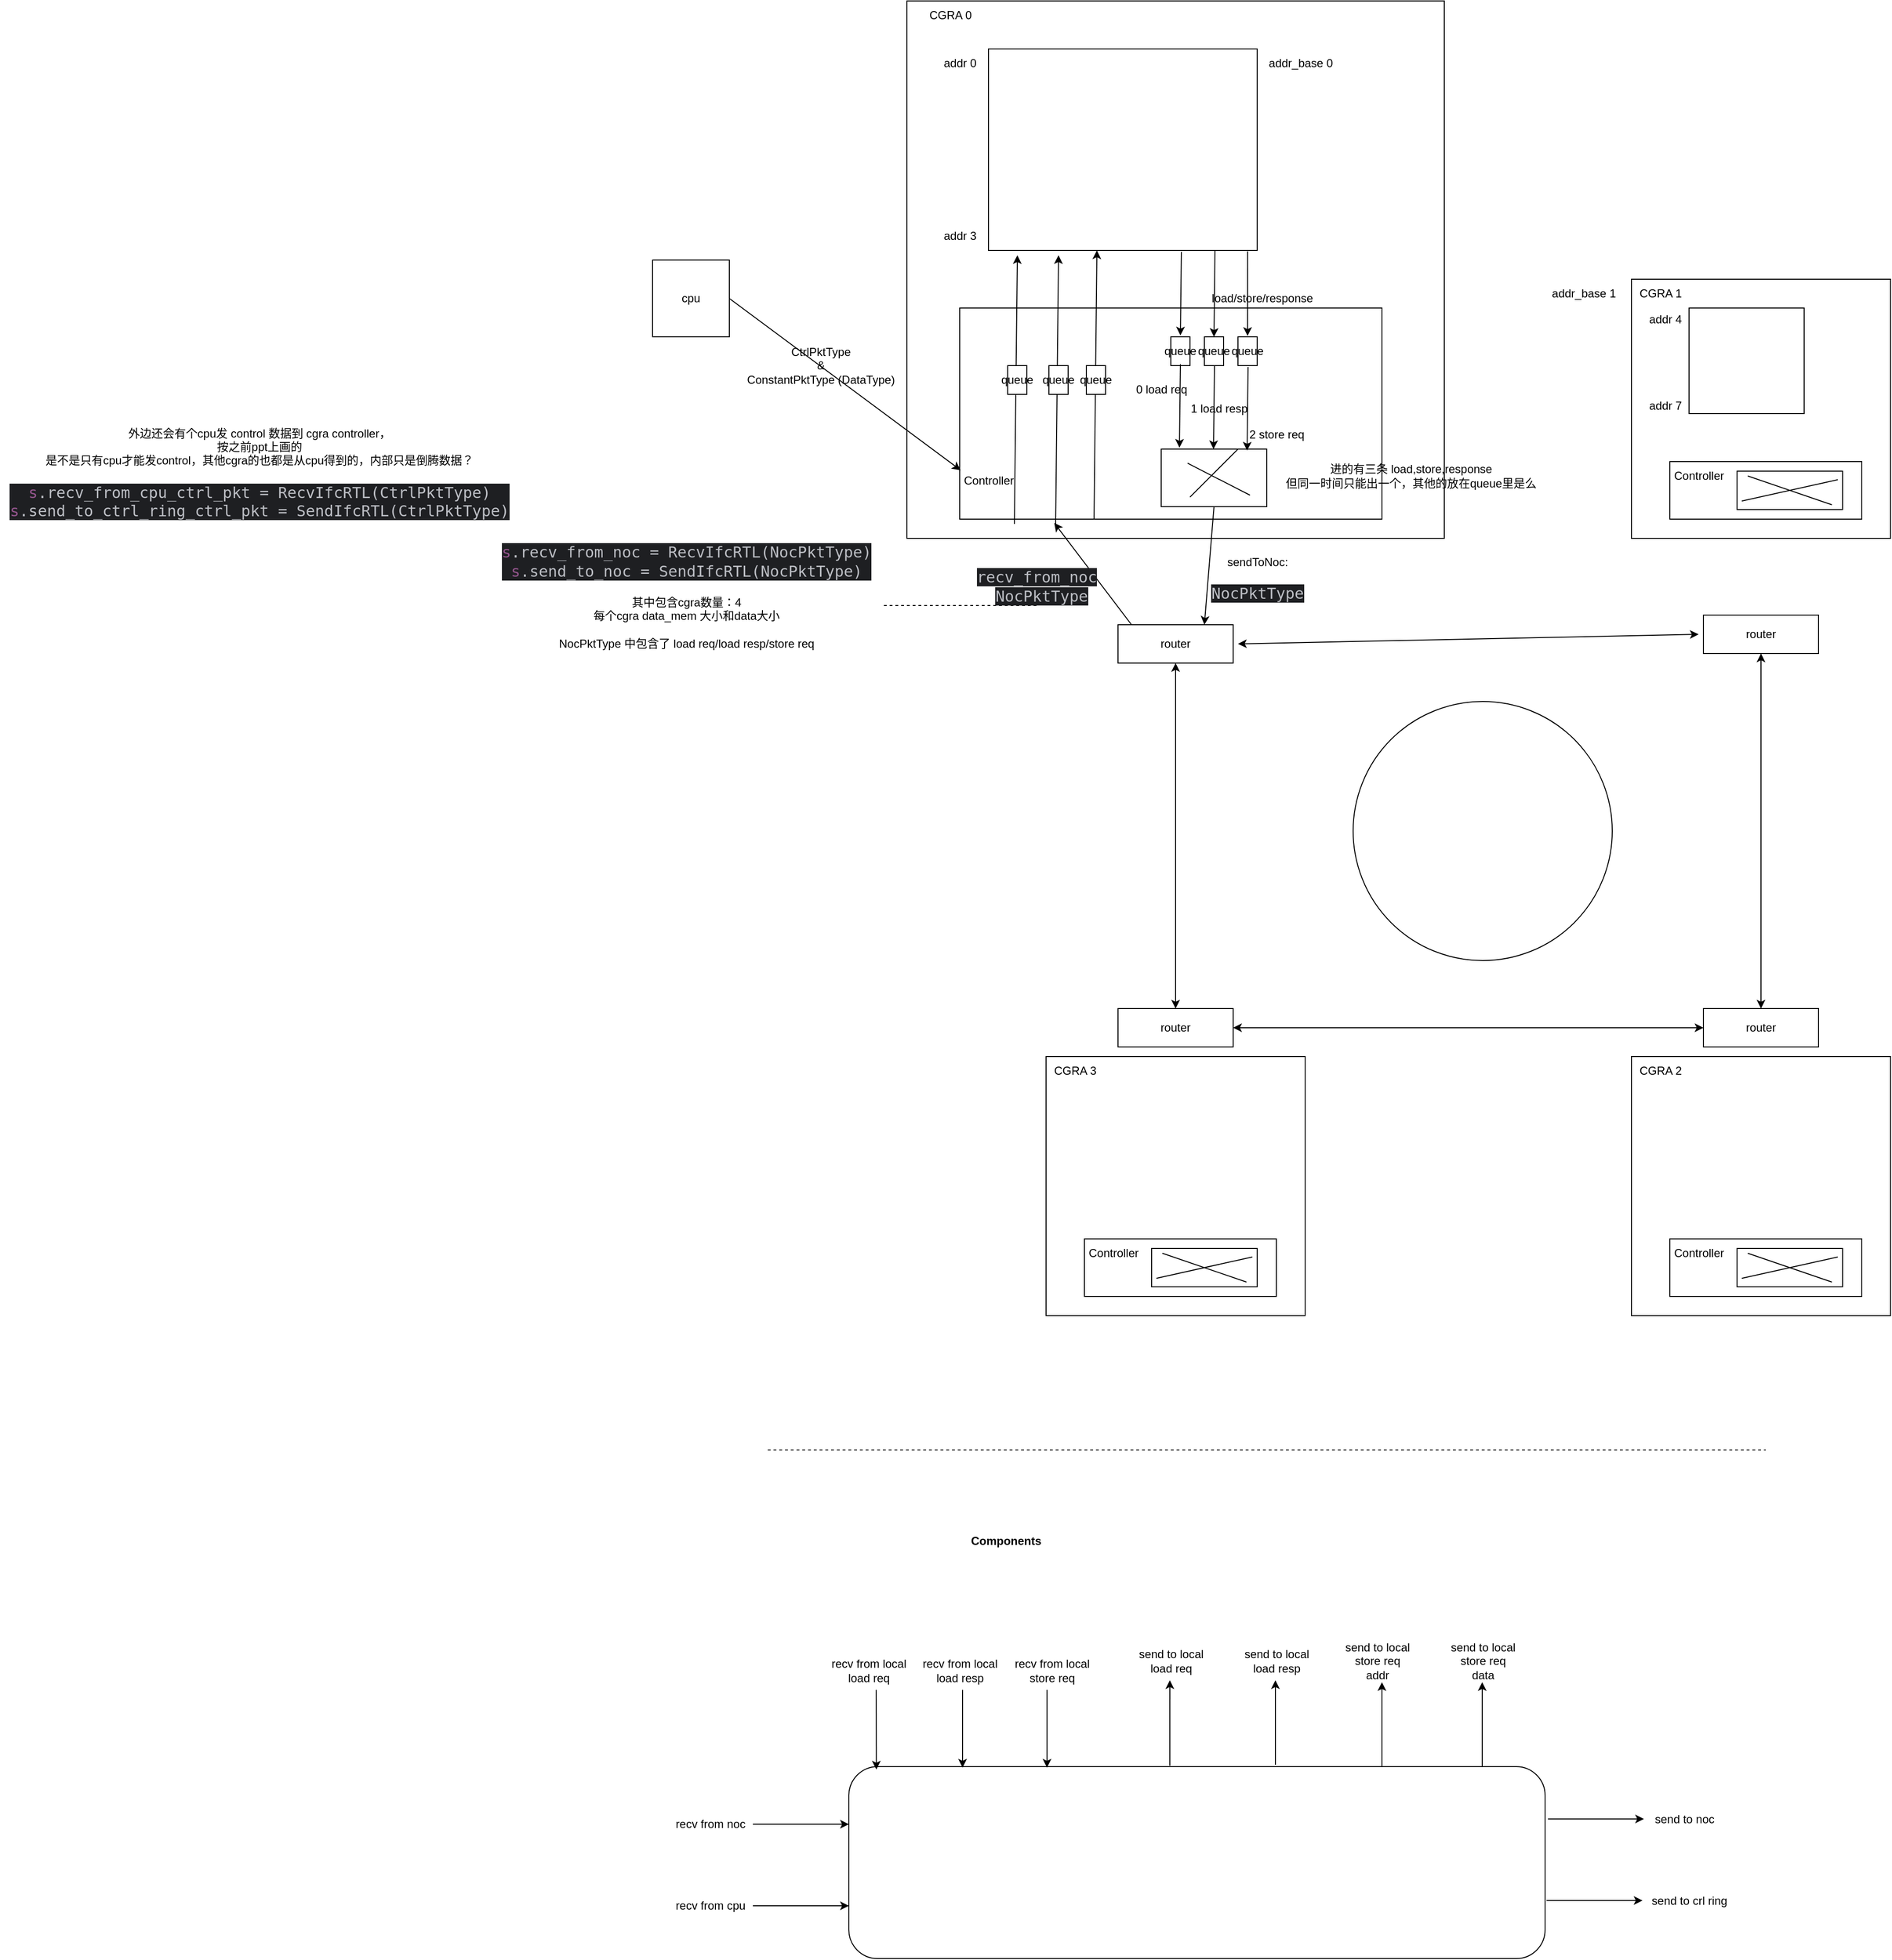 <mxfile version="26.0.3" pages="2">
  <diagram name="controller" id="VpWSvW2l7L_-CEzoaIcI">
    <mxGraphModel dx="2846" dy="1852" grid="1" gridSize="10" guides="1" tooltips="1" connect="1" arrows="1" fold="1" page="1" pageScale="1" pageWidth="850" pageHeight="1100" math="0" shadow="0">
      <root>
        <mxCell id="0" />
        <mxCell id="1" parent="0" />
        <mxCell id="fYQnpqD2fFowSUXN5NI7-50" value="" style="rounded=0;whiteSpace=wrap;html=1;" parent="1" vertex="1">
          <mxGeometry x="-115" y="-310" width="560" height="560" as="geometry" />
        </mxCell>
        <mxCell id="fYQnpqD2fFowSUXN5NI7-2" value="" style="ellipse;whiteSpace=wrap;html=1;aspect=fixed;" parent="1" vertex="1">
          <mxGeometry x="350" y="420" width="270" height="270" as="geometry" />
        </mxCell>
        <mxCell id="fYQnpqD2fFowSUXN5NI7-4" value="" style="rounded=0;whiteSpace=wrap;html=1;movable=1;resizable=1;rotatable=1;deletable=1;editable=1;locked=0;connectable=1;" parent="1" vertex="1">
          <mxGeometry x="-60" y="10" width="440" height="220" as="geometry" />
        </mxCell>
        <mxCell id="fYQnpqD2fFowSUXN5NI7-5" value="CGRA 0" style="text;html=1;align=center;verticalAlign=middle;resizable=0;points=[];autosize=1;strokeColor=none;fillColor=none;" parent="1" vertex="1">
          <mxGeometry x="-105" y="-310" width="70" height="30" as="geometry" />
        </mxCell>
        <mxCell id="fYQnpqD2fFowSUXN5NI7-6" value="&lt;div&gt;Controller&lt;/div&gt;" style="text;html=1;align=center;verticalAlign=middle;resizable=0;points=[];autosize=1;strokeColor=none;fillColor=none;" parent="1" vertex="1">
          <mxGeometry x="-70" y="175" width="80" height="30" as="geometry" />
        </mxCell>
        <mxCell id="fYQnpqD2fFowSUXN5NI7-11" value="" style="whiteSpace=wrap;html=1;aspect=fixed;" parent="1" vertex="1">
          <mxGeometry x="640" y="-20" width="270" height="270" as="geometry" />
        </mxCell>
        <mxCell id="fYQnpqD2fFowSUXN5NI7-12" value="" style="rounded=0;whiteSpace=wrap;html=1;" parent="1" vertex="1">
          <mxGeometry x="680" y="170" width="200" height="60" as="geometry" />
        </mxCell>
        <mxCell id="fYQnpqD2fFowSUXN5NI7-13" value="CGRA 1" style="text;html=1;align=center;verticalAlign=middle;resizable=0;points=[];autosize=1;strokeColor=none;fillColor=none;" parent="1" vertex="1">
          <mxGeometry x="635" y="-20" width="70" height="30" as="geometry" />
        </mxCell>
        <mxCell id="fYQnpqD2fFowSUXN5NI7-14" value="&lt;div&gt;Controller&lt;/div&gt;" style="text;html=1;align=center;verticalAlign=middle;resizable=0;points=[];autosize=1;strokeColor=none;fillColor=none;" parent="1" vertex="1">
          <mxGeometry x="670" y="170" width="80" height="30" as="geometry" />
        </mxCell>
        <mxCell id="fYQnpqD2fFowSUXN5NI7-15" value="" style="rounded=0;whiteSpace=wrap;html=1;" parent="1" vertex="1">
          <mxGeometry x="750" y="180" width="110" height="40" as="geometry" />
        </mxCell>
        <mxCell id="fYQnpqD2fFowSUXN5NI7-16" value="" style="endArrow=none;html=1;rounded=0;" parent="1" edge="1">
          <mxGeometry width="50" height="50" relative="1" as="geometry">
            <mxPoint x="755" y="211.11" as="sourcePoint" />
            <mxPoint x="855" y="188.888" as="targetPoint" />
            <Array as="points">
              <mxPoint x="845" y="191.11" />
            </Array>
          </mxGeometry>
        </mxCell>
        <mxCell id="fYQnpqD2fFowSUXN5NI7-17" value="" style="endArrow=none;html=1;rounded=0;exitX=0.909;exitY=1;exitDx=0;exitDy=0;exitPerimeter=0;" parent="1" edge="1">
          <mxGeometry width="50" height="50" relative="1" as="geometry">
            <mxPoint x="848.81" y="215" as="sourcePoint" />
            <mxPoint x="761.188" y="185" as="targetPoint" />
          </mxGeometry>
        </mxCell>
        <mxCell id="fYQnpqD2fFowSUXN5NI7-18" value="" style="whiteSpace=wrap;html=1;aspect=fixed;" parent="1" vertex="1">
          <mxGeometry x="30" y="790" width="270" height="270" as="geometry" />
        </mxCell>
        <mxCell id="fYQnpqD2fFowSUXN5NI7-19" value="" style="rounded=0;whiteSpace=wrap;html=1;" parent="1" vertex="1">
          <mxGeometry x="70" y="980" width="200" height="60" as="geometry" />
        </mxCell>
        <mxCell id="fYQnpqD2fFowSUXN5NI7-20" value="CGRA 3" style="text;html=1;align=center;verticalAlign=middle;resizable=0;points=[];autosize=1;strokeColor=none;fillColor=none;" parent="1" vertex="1">
          <mxGeometry x="25" y="790" width="70" height="30" as="geometry" />
        </mxCell>
        <mxCell id="fYQnpqD2fFowSUXN5NI7-21" value="&lt;div&gt;Controller&lt;/div&gt;" style="text;html=1;align=center;verticalAlign=middle;resizable=0;points=[];autosize=1;strokeColor=none;fillColor=none;" parent="1" vertex="1">
          <mxGeometry x="60" y="980" width="80" height="30" as="geometry" />
        </mxCell>
        <mxCell id="fYQnpqD2fFowSUXN5NI7-22" value="" style="rounded=0;whiteSpace=wrap;html=1;" parent="1" vertex="1">
          <mxGeometry x="140" y="990" width="110" height="40" as="geometry" />
        </mxCell>
        <mxCell id="fYQnpqD2fFowSUXN5NI7-23" value="" style="endArrow=none;html=1;rounded=0;" parent="1" edge="1">
          <mxGeometry width="50" height="50" relative="1" as="geometry">
            <mxPoint x="145" y="1021.11" as="sourcePoint" />
            <mxPoint x="245" y="998.888" as="targetPoint" />
            <Array as="points">
              <mxPoint x="235" y="1001.11" />
            </Array>
          </mxGeometry>
        </mxCell>
        <mxCell id="fYQnpqD2fFowSUXN5NI7-24" value="" style="endArrow=none;html=1;rounded=0;exitX=0.909;exitY=1;exitDx=0;exitDy=0;exitPerimeter=0;" parent="1" edge="1">
          <mxGeometry width="50" height="50" relative="1" as="geometry">
            <mxPoint x="238.81" y="1025" as="sourcePoint" />
            <mxPoint x="151.188" y="995" as="targetPoint" />
          </mxGeometry>
        </mxCell>
        <mxCell id="fYQnpqD2fFowSUXN5NI7-25" value="" style="whiteSpace=wrap;html=1;aspect=fixed;" parent="1" vertex="1">
          <mxGeometry x="640" y="790" width="270" height="270" as="geometry" />
        </mxCell>
        <mxCell id="fYQnpqD2fFowSUXN5NI7-26" value="" style="rounded=0;whiteSpace=wrap;html=1;" parent="1" vertex="1">
          <mxGeometry x="680" y="980" width="200" height="60" as="geometry" />
        </mxCell>
        <mxCell id="fYQnpqD2fFowSUXN5NI7-27" value="CGRA 2" style="text;html=1;align=center;verticalAlign=middle;resizable=0;points=[];autosize=1;strokeColor=none;fillColor=none;" parent="1" vertex="1">
          <mxGeometry x="635" y="790" width="70" height="30" as="geometry" />
        </mxCell>
        <mxCell id="fYQnpqD2fFowSUXN5NI7-28" value="&lt;div&gt;Controller&lt;/div&gt;" style="text;html=1;align=center;verticalAlign=middle;resizable=0;points=[];autosize=1;strokeColor=none;fillColor=none;" parent="1" vertex="1">
          <mxGeometry x="670" y="980" width="80" height="30" as="geometry" />
        </mxCell>
        <mxCell id="fYQnpqD2fFowSUXN5NI7-29" value="" style="rounded=0;whiteSpace=wrap;html=1;" parent="1" vertex="1">
          <mxGeometry x="750" y="990" width="110" height="40" as="geometry" />
        </mxCell>
        <mxCell id="fYQnpqD2fFowSUXN5NI7-30" value="" style="endArrow=none;html=1;rounded=0;" parent="1" edge="1">
          <mxGeometry width="50" height="50" relative="1" as="geometry">
            <mxPoint x="755" y="1021.11" as="sourcePoint" />
            <mxPoint x="855" y="998.888" as="targetPoint" />
            <Array as="points">
              <mxPoint x="845" y="1001.11" />
            </Array>
          </mxGeometry>
        </mxCell>
        <mxCell id="fYQnpqD2fFowSUXN5NI7-31" value="" style="endArrow=none;html=1;rounded=0;exitX=0.909;exitY=1;exitDx=0;exitDy=0;exitPerimeter=0;" parent="1" edge="1">
          <mxGeometry width="50" height="50" relative="1" as="geometry">
            <mxPoint x="848.81" y="1025" as="sourcePoint" />
            <mxPoint x="761.188" y="995" as="targetPoint" />
          </mxGeometry>
        </mxCell>
        <mxCell id="fYQnpqD2fFowSUXN5NI7-32" value="router" style="rounded=0;whiteSpace=wrap;html=1;" parent="1" vertex="1">
          <mxGeometry x="105" y="340" width="120" height="40" as="geometry" />
        </mxCell>
        <mxCell id="fYQnpqD2fFowSUXN5NI7-33" value="router" style="rounded=0;whiteSpace=wrap;html=1;" parent="1" vertex="1">
          <mxGeometry x="105" y="740" width="120" height="40" as="geometry" />
        </mxCell>
        <mxCell id="fYQnpqD2fFowSUXN5NI7-34" value="router" style="rounded=0;whiteSpace=wrap;html=1;" parent="1" vertex="1">
          <mxGeometry x="715" y="330" width="120" height="40" as="geometry" />
        </mxCell>
        <mxCell id="fYQnpqD2fFowSUXN5NI7-35" value="router" style="rounded=0;whiteSpace=wrap;html=1;" parent="1" vertex="1">
          <mxGeometry x="715" y="740" width="120" height="40" as="geometry" />
        </mxCell>
        <mxCell id="fYQnpqD2fFowSUXN5NI7-38" value="" style="endArrow=classic;startArrow=classic;html=1;rounded=0;" parent="1" edge="1">
          <mxGeometry width="50" height="50" relative="1" as="geometry">
            <mxPoint x="230" y="360" as="sourcePoint" />
            <mxPoint x="710" y="350" as="targetPoint" />
          </mxGeometry>
        </mxCell>
        <mxCell id="fYQnpqD2fFowSUXN5NI7-39" value="" style="endArrow=classic;startArrow=classic;html=1;rounded=0;exitX=0.5;exitY=1;exitDx=0;exitDy=0;entryX=0.5;entryY=0;entryDx=0;entryDy=0;" parent="1" source="fYQnpqD2fFowSUXN5NI7-34" target="fYQnpqD2fFowSUXN5NI7-35" edge="1">
          <mxGeometry width="50" height="50" relative="1" as="geometry">
            <mxPoint x="400" y="450" as="sourcePoint" />
            <mxPoint x="450" y="400" as="targetPoint" />
          </mxGeometry>
        </mxCell>
        <mxCell id="fYQnpqD2fFowSUXN5NI7-40" value="" style="endArrow=classic;startArrow=classic;html=1;rounded=0;exitX=1;exitY=0.5;exitDx=0;exitDy=0;entryX=0;entryY=0.5;entryDx=0;entryDy=0;" parent="1" source="fYQnpqD2fFowSUXN5NI7-33" target="fYQnpqD2fFowSUXN5NI7-35" edge="1">
          <mxGeometry width="50" height="50" relative="1" as="geometry">
            <mxPoint x="785" y="670" as="sourcePoint" />
            <mxPoint x="785" y="750" as="targetPoint" />
          </mxGeometry>
        </mxCell>
        <mxCell id="fYQnpqD2fFowSUXN5NI7-41" value="" style="endArrow=classic;startArrow=classic;html=1;rounded=0;exitX=0.5;exitY=1;exitDx=0;exitDy=0;entryX=0.5;entryY=0;entryDx=0;entryDy=0;" parent="1" source="fYQnpqD2fFowSUXN5NI7-32" target="fYQnpqD2fFowSUXN5NI7-33" edge="1">
          <mxGeometry width="50" height="50" relative="1" as="geometry">
            <mxPoint x="795" y="390" as="sourcePoint" />
            <mxPoint x="795" y="470" as="targetPoint" />
          </mxGeometry>
        </mxCell>
        <mxCell id="fYQnpqD2fFowSUXN5NI7-43" value="" style="endArrow=none;dashed=1;html=1;rounded=0;" parent="1" edge="1">
          <mxGeometry width="50" height="50" relative="1" as="geometry">
            <mxPoint x="20" y="320" as="sourcePoint" />
            <mxPoint x="-140" y="320" as="targetPoint" />
          </mxGeometry>
        </mxCell>
        <mxCell id="fYQnpqD2fFowSUXN5NI7-44" value="&lt;div&gt;&lt;div style=&quot;background-color: rgb(30, 31, 34); color: rgb(188, 190, 196);&quot;&gt;&lt;pre style=&quot;font-family:&#39;JetBrains Mono&#39;,monospace;font-size:12.0pt;&quot;&gt;&lt;span style=&quot;color: rgb(148, 85, 141);&quot;&gt;s&lt;/span&gt;.recv_from_noc = RecvIfcRTL(NocPktType)&lt;br&gt;&lt;span style=&quot;color: rgb(148, 85, 141);&quot;&gt;s&lt;/span&gt;.send_to_noc = SendIfcRTL(NocPktType)&lt;/pre&gt;&lt;/div&gt;&lt;/div&gt;&lt;div&gt;其中包含cgra数量：4&lt;/div&gt;&lt;div&gt;每个cgra data_mem 大小和data大小&lt;/div&gt;&lt;div&gt;&lt;br&gt;&lt;/div&gt;&lt;div&gt;NocPktType 中包含了 load req/load resp/store req&lt;br&gt;&lt;/div&gt;&lt;div&gt;&lt;br&gt;&lt;/div&gt;" style="text;html=1;align=center;verticalAlign=middle;resizable=0;points=[];autosize=1;strokeColor=none;fillColor=none;" parent="1" vertex="1">
          <mxGeometry x="-550" y="230" width="410" height="160" as="geometry" />
        </mxCell>
        <mxCell id="fYQnpqD2fFowSUXN5NI7-45" value="cpu" style="whiteSpace=wrap;html=1;aspect=fixed;" parent="1" vertex="1">
          <mxGeometry x="-380" y="-40" width="80" height="80" as="geometry" />
        </mxCell>
        <mxCell id="fYQnpqD2fFowSUXN5NI7-46" value="" style="endArrow=classic;html=1;rounded=0;exitX=1;exitY=0.5;exitDx=0;exitDy=0;entryX=0.138;entryY=0.133;entryDx=0;entryDy=0;entryPerimeter=0;" parent="1" source="fYQnpqD2fFowSUXN5NI7-45" target="fYQnpqD2fFowSUXN5NI7-6" edge="1">
          <mxGeometry width="50" height="50" relative="1" as="geometry">
            <mxPoint x="-140" y="290" as="sourcePoint" />
            <mxPoint x="-90" y="240" as="targetPoint" />
          </mxGeometry>
        </mxCell>
        <mxCell id="fYQnpqD2fFowSUXN5NI7-47" value="&lt;div&gt;外边还会有个cpu发 control 数据到 cgra controller，&lt;/div&gt;&lt;div&gt;按之前ppt上画的&lt;/div&gt;&lt;div&gt;是不是只有cpu才能发control，其他cgra的也都是从cpu得到的，内部只是倒腾数据？&lt;br&gt;&lt;/div&gt;&lt;div&gt;&lt;div style=&quot;background-color: rgb(30, 31, 34); color: rgb(188, 190, 196);&quot;&gt;&lt;pre style=&quot;font-family:&#39;JetBrains Mono&#39;,monospace;font-size:12.0pt;&quot;&gt;&lt;span style=&quot;color: rgb(148, 85, 141);&quot;&gt;s&lt;/span&gt;.recv_from_cpu_ctrl_pkt = RecvIfcRTL(CtrlPktType)&lt;br&gt;&lt;span style=&quot;color: rgb(148, 85, 141);&quot;&gt;s&lt;/span&gt;.send_to_ctrl_ring_ctrl_pkt = SendIfcRTL(CtrlPktType)&lt;/pre&gt;&lt;/div&gt;&lt;/div&gt;&lt;div&gt;&lt;br&gt;&lt;/div&gt;" style="text;html=1;align=center;verticalAlign=middle;resizable=0;points=[];autosize=1;strokeColor=none;fillColor=none;" parent="1" vertex="1">
          <mxGeometry x="-1060" y="127" width="540" height="140" as="geometry" />
        </mxCell>
        <mxCell id="fYQnpqD2fFowSUXN5NI7-49" value="" style="rounded=0;whiteSpace=wrap;html=1;" parent="1" vertex="1">
          <mxGeometry x="-30" y="-260" width="280" height="210" as="geometry" />
        </mxCell>
        <mxCell id="fYQnpqD2fFowSUXN5NI7-56" value="" style="endArrow=classic;html=1;rounded=0;exitX=0.468;exitY=1.014;exitDx=0;exitDy=0;exitPerimeter=0;" parent="1" edge="1">
          <mxGeometry width="50" height="50" relative="1" as="geometry">
            <mxPoint x="206" y="-50" as="sourcePoint" />
            <mxPoint x="205" y="40" as="targetPoint" />
          </mxGeometry>
        </mxCell>
        <mxCell id="fYQnpqD2fFowSUXN5NI7-57" value="" style="endArrow=classic;html=1;rounded=0;exitX=0.468;exitY=1.014;exitDx=0;exitDy=0;exitPerimeter=0;" parent="1" edge="1">
          <mxGeometry width="50" height="50" relative="1" as="geometry">
            <mxPoint x="240.06" y="-49" as="sourcePoint" />
            <mxPoint x="240" y="39" as="targetPoint" />
          </mxGeometry>
        </mxCell>
        <mxCell id="fYQnpqD2fFowSUXN5NI7-58" value="&lt;div&gt;load/store/response&lt;/div&gt;" style="text;html=1;align=center;verticalAlign=middle;resizable=0;points=[];autosize=1;strokeColor=none;fillColor=none;" parent="1" vertex="1">
          <mxGeometry x="190" y="-15" width="130" height="30" as="geometry" />
        </mxCell>
        <mxCell id="fYQnpqD2fFowSUXN5NI7-59" value="" style="endArrow=classic;html=1;rounded=0;exitX=0.468;exitY=1.014;exitDx=0;exitDy=0;exitPerimeter=0;strokeColor=default;" parent="1" edge="1">
          <mxGeometry width="50" height="50" relative="1" as="geometry">
            <mxPoint x="171" y="-48.5" as="sourcePoint" />
            <mxPoint x="170" y="38.5" as="targetPoint" />
          </mxGeometry>
        </mxCell>
        <mxCell id="fYQnpqD2fFowSUXN5NI7-67" value="queue" style="rounded=0;whiteSpace=wrap;html=1;" parent="1" vertex="1">
          <mxGeometry x="160" y="40" width="20" height="30" as="geometry" />
        </mxCell>
        <mxCell id="fYQnpqD2fFowSUXN5NI7-68" value="queue" style="rounded=0;whiteSpace=wrap;html=1;" parent="1" vertex="1">
          <mxGeometry x="195" y="40" width="20" height="30" as="geometry" />
        </mxCell>
        <mxCell id="fYQnpqD2fFowSUXN5NI7-69" value="queue" style="rounded=0;whiteSpace=wrap;html=1;" parent="1" vertex="1">
          <mxGeometry x="230" y="40" width="20" height="30" as="geometry" />
        </mxCell>
        <mxCell id="fYQnpqD2fFowSUXN5NI7-73" value="" style="endArrow=classic;html=1;rounded=0;exitX=0.5;exitY=1;exitDx=0;exitDy=0;entryX=0.75;entryY=0;entryDx=0;entryDy=0;" parent="1" source="fYQnpqD2fFowSUXN5NI7-8" target="fYQnpqD2fFowSUXN5NI7-32" edge="1">
          <mxGeometry width="50" height="50" relative="1" as="geometry">
            <mxPoint x="179" y="169" as="sourcePoint" />
            <mxPoint x="212" y="169" as="targetPoint" />
          </mxGeometry>
        </mxCell>
        <mxCell id="fYQnpqD2fFowSUXN5NI7-74" value="&lt;div&gt;进的有三条 load,store,response&lt;/div&gt;&lt;div&gt;但同一时间只能出一个，其他的放在queue里是么&lt;/div&gt;" style="text;html=1;align=center;verticalAlign=middle;resizable=0;points=[];autosize=1;strokeColor=none;fillColor=none;" parent="1" vertex="1">
          <mxGeometry x="270" y="165" width="280" height="40" as="geometry" />
        </mxCell>
        <mxCell id="fYQnpqD2fFowSUXN5NI7-75" value="addr 0" style="text;html=1;align=center;verticalAlign=middle;resizable=0;points=[];autosize=1;strokeColor=none;fillColor=none;" parent="1" vertex="1">
          <mxGeometry x="-90" y="-260" width="60" height="30" as="geometry" />
        </mxCell>
        <mxCell id="fYQnpqD2fFowSUXN5NI7-76" value="addr 3" style="text;html=1;align=center;verticalAlign=middle;resizable=0;points=[];autosize=1;strokeColor=none;fillColor=none;" parent="1" vertex="1">
          <mxGeometry x="-90" y="-80" width="60" height="30" as="geometry" />
        </mxCell>
        <mxCell id="fYQnpqD2fFowSUXN5NI7-77" value="" style="rounded=0;whiteSpace=wrap;html=1;" parent="1" vertex="1">
          <mxGeometry x="700" y="10" width="120" height="110" as="geometry" />
        </mxCell>
        <mxCell id="fYQnpqD2fFowSUXN5NI7-78" value="addr 4" style="text;html=1;align=center;verticalAlign=middle;resizable=0;points=[];autosize=1;strokeColor=none;fillColor=none;" parent="1" vertex="1">
          <mxGeometry x="645" y="7" width="60" height="30" as="geometry" />
        </mxCell>
        <mxCell id="fYQnpqD2fFowSUXN5NI7-79" value="addr 7" style="text;html=1;align=center;verticalAlign=middle;resizable=0;points=[];autosize=1;strokeColor=none;fillColor=none;" parent="1" vertex="1">
          <mxGeometry x="645" y="97" width="60" height="30" as="geometry" />
        </mxCell>
        <mxCell id="fYQnpqD2fFowSUXN5NI7-80" value="addr_base 0" style="text;html=1;align=center;verticalAlign=middle;resizable=0;points=[];autosize=1;strokeColor=none;fillColor=none;" parent="1" vertex="1">
          <mxGeometry x="250" y="-260" width="90" height="30" as="geometry" />
        </mxCell>
        <mxCell id="fYQnpqD2fFowSUXN5NI7-81" value="addr_base 1" style="text;html=1;align=center;verticalAlign=middle;resizable=0;points=[];autosize=1;strokeColor=none;fillColor=none;" parent="1" vertex="1">
          <mxGeometry x="545" y="-20" width="90" height="30" as="geometry" />
        </mxCell>
        <mxCell id="fYQnpqD2fFowSUXN5NI7-82" value="0 load req" style="text;html=1;align=center;verticalAlign=middle;resizable=0;points=[];autosize=1;strokeColor=none;fillColor=none;" parent="1" vertex="1">
          <mxGeometry x="110" y="80" width="80" height="30" as="geometry" />
        </mxCell>
        <mxCell id="fYQnpqD2fFowSUXN5NI7-83" value="&lt;div&gt;1 load resp&lt;/div&gt;" style="text;html=1;align=center;verticalAlign=middle;resizable=0;points=[];autosize=1;strokeColor=none;fillColor=none;" parent="1" vertex="1">
          <mxGeometry x="170" y="100" width="80" height="30" as="geometry" />
        </mxCell>
        <mxCell id="fYQnpqD2fFowSUXN5NI7-84" value="2 store req" style="text;html=1;align=center;verticalAlign=middle;resizable=0;points=[];autosize=1;strokeColor=none;fillColor=none;" parent="1" vertex="1">
          <mxGeometry x="230" y="127" width="80" height="30" as="geometry" />
        </mxCell>
        <mxCell id="fYQnpqD2fFowSUXN5NI7-8" value="" style="rounded=0;whiteSpace=wrap;html=1;" parent="1" vertex="1">
          <mxGeometry x="150" y="157" width="110" height="60" as="geometry" />
        </mxCell>
        <mxCell id="fYQnpqD2fFowSUXN5NI7-88" value="" style="endArrow=none;html=1;rounded=0;" parent="1" edge="1">
          <mxGeometry width="50" height="50" relative="1" as="geometry">
            <mxPoint x="180" y="207" as="sourcePoint" />
            <mxPoint x="230" y="157" as="targetPoint" />
          </mxGeometry>
        </mxCell>
        <mxCell id="fYQnpqD2fFowSUXN5NI7-89" value="" style="endArrow=none;html=1;rounded=0;" parent="1" edge="1">
          <mxGeometry width="50" height="50" relative="1" as="geometry">
            <mxPoint x="177.5" y="171.74" as="sourcePoint" />
            <mxPoint x="242.5" y="204.996" as="targetPoint" />
          </mxGeometry>
        </mxCell>
        <mxCell id="fYQnpqD2fFowSUXN5NI7-92" value="" style="endArrow=classic;html=1;rounded=0;exitX=0.117;exitY=0;exitDx=0;exitDy=0;exitPerimeter=0;entryX=0.224;entryY=1.018;entryDx=0;entryDy=0;entryPerimeter=0;" parent="1" source="fYQnpqD2fFowSUXN5NI7-32" target="fYQnpqD2fFowSUXN5NI7-4" edge="1">
          <mxGeometry width="50" height="50" relative="1" as="geometry">
            <mxPoint x="380" y="80" as="sourcePoint" />
            <mxPoint x="430" y="30" as="targetPoint" />
          </mxGeometry>
        </mxCell>
        <mxCell id="fYQnpqD2fFowSUXN5NI7-93" value="" style="endArrow=classic;html=1;rounded=0;exitX=0.468;exitY=1.014;exitDx=0;exitDy=0;exitPerimeter=0;strokeColor=default;" parent="1" edge="1">
          <mxGeometry width="50" height="50" relative="1" as="geometry">
            <mxPoint x="170" y="68.5" as="sourcePoint" />
            <mxPoint x="169" y="155.5" as="targetPoint" />
          </mxGeometry>
        </mxCell>
        <mxCell id="fYQnpqD2fFowSUXN5NI7-94" value="" style="endArrow=classic;html=1;rounded=0;exitX=0.468;exitY=1.014;exitDx=0;exitDy=0;exitPerimeter=0;strokeColor=default;" parent="1" edge="1">
          <mxGeometry width="50" height="50" relative="1" as="geometry">
            <mxPoint x="205.5" y="70" as="sourcePoint" />
            <mxPoint x="204.5" y="157" as="targetPoint" />
          </mxGeometry>
        </mxCell>
        <mxCell id="fYQnpqD2fFowSUXN5NI7-95" value="" style="endArrow=classic;html=1;rounded=0;exitX=0.468;exitY=1.014;exitDx=0;exitDy=0;exitPerimeter=0;strokeColor=default;" parent="1" edge="1">
          <mxGeometry width="50" height="50" relative="1" as="geometry">
            <mxPoint x="240.5" y="71.5" as="sourcePoint" />
            <mxPoint x="239.5" y="158.5" as="targetPoint" />
          </mxGeometry>
        </mxCell>
        <mxCell id="fYQnpqD2fFowSUXN5NI7-96" value="" style="endArrow=classic;html=1;rounded=0;entryX=0.154;entryY=1;entryDx=0;entryDy=0;entryPerimeter=0;" parent="1" edge="1">
          <mxGeometry width="50" height="50" relative="1" as="geometry">
            <mxPoint x="-3" y="235" as="sourcePoint" />
            <mxPoint x="0.12" y="-45" as="targetPoint" />
          </mxGeometry>
        </mxCell>
        <mxCell id="fYQnpqD2fFowSUXN5NI7-97" value="" style="endArrow=classic;html=1;rounded=0;entryX=0.154;entryY=1;entryDx=0;entryDy=0;entryPerimeter=0;" parent="1" edge="1">
          <mxGeometry width="50" height="50" relative="1" as="geometry">
            <mxPoint x="40" y="235" as="sourcePoint" />
            <mxPoint x="43" y="-45" as="targetPoint" />
          </mxGeometry>
        </mxCell>
        <mxCell id="fYQnpqD2fFowSUXN5NI7-98" value="" style="endArrow=classic;html=1;rounded=0;entryX=0.154;entryY=1;entryDx=0;entryDy=0;entryPerimeter=0;" parent="1" edge="1">
          <mxGeometry width="50" height="50" relative="1" as="geometry">
            <mxPoint x="80" y="230" as="sourcePoint" />
            <mxPoint x="83" y="-50" as="targetPoint" />
          </mxGeometry>
        </mxCell>
        <mxCell id="fYQnpqD2fFowSUXN5NI7-99" value="queue" style="rounded=0;whiteSpace=wrap;html=1;" parent="1" vertex="1">
          <mxGeometry x="-10" y="70" width="20" height="30" as="geometry" />
        </mxCell>
        <mxCell id="fYQnpqD2fFowSUXN5NI7-100" value="queue" style="rounded=0;whiteSpace=wrap;html=1;" parent="1" vertex="1">
          <mxGeometry x="33" y="70" width="20" height="30" as="geometry" />
        </mxCell>
        <mxCell id="fYQnpqD2fFowSUXN5NI7-101" value="queue" style="rounded=0;whiteSpace=wrap;html=1;" parent="1" vertex="1">
          <mxGeometry x="72" y="70" width="20" height="30" as="geometry" />
        </mxCell>
        <mxCell id="fYQnpqD2fFowSUXN5NI7-105" value="&lt;div style=&quot;background-color:#1e1f22;color:#bcbec4&quot;&gt;&lt;pre style=&quot;font-family:&#39;JetBrains Mono&#39;,monospace;font-size:12.0pt;&quot;&gt;NocPktType&lt;/pre&gt;&lt;/div&gt;" style="text;html=1;align=center;verticalAlign=middle;resizable=0;points=[];autosize=1;strokeColor=none;fillColor=none;" parent="1" vertex="1">
          <mxGeometry x="-35" y="280" width="120" height="60" as="geometry" />
        </mxCell>
        <mxCell id="fYQnpqD2fFowSUXN5NI7-107" value="sendToNoc: &lt;br&gt;&lt;div style=&quot;background-color:#1e1f22;color:#bcbec4&quot;&gt;&lt;pre style=&quot;font-family:&#39;JetBrains Mono&#39;,monospace;font-size:12.0pt;&quot;&gt;NocPktType&lt;/pre&gt;&lt;/div&gt;" style="text;html=1;align=center;verticalAlign=middle;resizable=0;points=[];autosize=1;strokeColor=none;fillColor=none;" parent="1" vertex="1">
          <mxGeometry x="190" y="260" width="120" height="80" as="geometry" />
        </mxCell>
        <mxCell id="fYQnpqD2fFowSUXN5NI7-108" value="&lt;div style=&quot;background-color:#1e1f22;color:#bcbec4&quot;&gt;&lt;pre style=&quot;font-family:&#39;JetBrains Mono&#39;,monospace;font-size:12.0pt;&quot;&gt;recv_from_noc&lt;/pre&gt;&lt;/div&gt;" style="text;html=1;align=center;verticalAlign=middle;resizable=0;points=[];autosize=1;strokeColor=none;fillColor=none;" parent="1" vertex="1">
          <mxGeometry x="-55" y="260" width="150" height="60" as="geometry" />
        </mxCell>
        <mxCell id="fYQnpqD2fFowSUXN5NI7-109" value="&lt;div&gt;CtrlPktType&lt;/div&gt;&lt;div&gt;&amp;amp;&lt;/div&gt;&lt;div&gt;ConstantPktType (DataType)&lt;br&gt;&lt;/div&gt;" style="text;html=1;align=center;verticalAlign=middle;resizable=0;points=[];autosize=1;strokeColor=none;fillColor=none;" parent="1" vertex="1">
          <mxGeometry x="-295" y="40" width="180" height="60" as="geometry" />
        </mxCell>
        <mxCell id="TU4Nj2IvBCG9Pza0cC0h-1" value="&lt;div&gt;Components&lt;/div&gt;" style="text;html=1;align=center;verticalAlign=middle;resizable=0;points=[];autosize=1;strokeColor=none;fillColor=none;fontStyle=1" vertex="1" parent="1">
          <mxGeometry x="-57" y="1280" width="90" height="30" as="geometry" />
        </mxCell>
        <mxCell id="TU4Nj2IvBCG9Pza0cC0h-2" value="" style="endArrow=none;html=1;rounded=0;dashed=1;" edge="1" parent="1">
          <mxGeometry width="50" height="50" relative="1" as="geometry">
            <mxPoint x="-260" y="1200" as="sourcePoint" />
            <mxPoint x="780" y="1200" as="targetPoint" />
          </mxGeometry>
        </mxCell>
        <mxCell id="TU4Nj2IvBCG9Pza0cC0h-3" value="" style="rounded=1;whiteSpace=wrap;html=1;" vertex="1" parent="1">
          <mxGeometry x="-175.5" y="1530" width="725.5" height="200" as="geometry" />
        </mxCell>
        <mxCell id="TU4Nj2IvBCG9Pza0cC0h-4" value="" style="edgeStyle=none;orthogonalLoop=1;jettySize=auto;html=1;rounded=0;" edge="1" parent="1">
          <mxGeometry width="100" relative="1" as="geometry">
            <mxPoint x="-275.5" y="1590" as="sourcePoint" />
            <mxPoint x="-175.5" y="1590" as="targetPoint" />
            <Array as="points" />
          </mxGeometry>
        </mxCell>
        <mxCell id="TU4Nj2IvBCG9Pza0cC0h-5" value="recv from noc" style="text;html=1;align=center;verticalAlign=middle;resizable=0;points=[];autosize=1;strokeColor=none;fillColor=none;" vertex="1" parent="1">
          <mxGeometry x="-370" y="1575" width="100" height="30" as="geometry" />
        </mxCell>
        <mxCell id="TU4Nj2IvBCG9Pza0cC0h-6" value="" style="edgeStyle=none;orthogonalLoop=1;jettySize=auto;html=1;rounded=0;" edge="1" parent="1">
          <mxGeometry width="100" relative="1" as="geometry">
            <mxPoint x="-275.5" y="1675" as="sourcePoint" />
            <mxPoint x="-175.5" y="1675" as="targetPoint" />
            <Array as="points" />
          </mxGeometry>
        </mxCell>
        <mxCell id="TU4Nj2IvBCG9Pza0cC0h-7" value="recv from cpu" style="text;html=1;align=center;verticalAlign=middle;resizable=0;points=[];autosize=1;strokeColor=none;fillColor=none;" vertex="1" parent="1">
          <mxGeometry x="-370" y="1660" width="100" height="30" as="geometry" />
        </mxCell>
        <mxCell id="TU4Nj2IvBCG9Pza0cC0h-8" value="" style="edgeStyle=none;orthogonalLoop=1;jettySize=auto;html=1;rounded=0;" edge="1" parent="1">
          <mxGeometry width="100" relative="1" as="geometry">
            <mxPoint x="553" y="1584.5" as="sourcePoint" />
            <mxPoint x="653" y="1584.5" as="targetPoint" />
            <Array as="points" />
          </mxGeometry>
        </mxCell>
        <mxCell id="TU4Nj2IvBCG9Pza0cC0h-9" value="send to noc" style="text;html=1;align=center;verticalAlign=middle;resizable=0;points=[];autosize=1;strokeColor=none;fillColor=none;" vertex="1" parent="1">
          <mxGeometry x="650" y="1570" width="90" height="30" as="geometry" />
        </mxCell>
        <mxCell id="TU4Nj2IvBCG9Pza0cC0h-10" value="" style="edgeStyle=none;orthogonalLoop=1;jettySize=auto;html=1;rounded=0;" edge="1" parent="1">
          <mxGeometry width="100" relative="1" as="geometry">
            <mxPoint x="551.5" y="1669.5" as="sourcePoint" />
            <mxPoint x="651.5" y="1669.5" as="targetPoint" />
            <Array as="points" />
          </mxGeometry>
        </mxCell>
        <mxCell id="TU4Nj2IvBCG9Pza0cC0h-11" value="send to crl ring" style="text;html=1;align=center;verticalAlign=middle;resizable=0;points=[];autosize=1;strokeColor=none;fillColor=none;" vertex="1" parent="1">
          <mxGeometry x="650" y="1655" width="100" height="30" as="geometry" />
        </mxCell>
        <mxCell id="TU4Nj2IvBCG9Pza0cC0h-12" value="" style="edgeStyle=none;orthogonalLoop=1;jettySize=auto;html=1;rounded=0;entryX=0.073;entryY=0.015;entryDx=0;entryDy=0;entryPerimeter=0;" edge="1" parent="1">
          <mxGeometry width="100" relative="1" as="geometry">
            <mxPoint x="-147" y="1450" as="sourcePoint" />
            <mxPoint x="-146.838" y="1533" as="targetPoint" />
            <Array as="points" />
          </mxGeometry>
        </mxCell>
        <mxCell id="TU4Nj2IvBCG9Pza0cC0h-13" value="&lt;div&gt;recv from local&lt;/div&gt;&lt;div&gt;load req&lt;br&gt;&lt;/div&gt;" style="text;html=1;align=center;verticalAlign=middle;resizable=0;points=[];autosize=1;strokeColor=none;fillColor=none;" vertex="1" parent="1">
          <mxGeometry x="-205" y="1410" width="100" height="40" as="geometry" />
        </mxCell>
        <mxCell id="TU4Nj2IvBCG9Pza0cC0h-14" value="" style="edgeStyle=none;orthogonalLoop=1;jettySize=auto;html=1;rounded=0;entryX=0.131;entryY=0.005;entryDx=0;entryDy=0;entryPerimeter=0;" edge="1" parent="1">
          <mxGeometry width="100" relative="1" as="geometry">
            <mxPoint x="-57" y="1450" as="sourcePoint" />
            <mxPoint x="-57" y="1531" as="targetPoint" />
            <Array as="points" />
          </mxGeometry>
        </mxCell>
        <mxCell id="TU4Nj2IvBCG9Pza0cC0h-15" value="&lt;div&gt;recv from local&lt;/div&gt;&lt;div&gt;load resp&lt;br&gt;&lt;/div&gt;" style="text;html=1;align=center;verticalAlign=middle;resizable=0;points=[];autosize=1;strokeColor=none;fillColor=none;" vertex="1" parent="1">
          <mxGeometry x="-110" y="1410" width="100" height="40" as="geometry" />
        </mxCell>
        <mxCell id="TU4Nj2IvBCG9Pza0cC0h-16" value="" style="edgeStyle=none;orthogonalLoop=1;jettySize=auto;html=1;rounded=0;entryX=0.131;entryY=0.005;entryDx=0;entryDy=0;entryPerimeter=0;" edge="1" parent="1">
          <mxGeometry width="100" relative="1" as="geometry">
            <mxPoint x="31" y="1450" as="sourcePoint" />
            <mxPoint x="31" y="1531" as="targetPoint" />
            <Array as="points" />
          </mxGeometry>
        </mxCell>
        <mxCell id="TU4Nj2IvBCG9Pza0cC0h-17" value="&lt;div&gt;recv from local&lt;/div&gt;&lt;div&gt;store req&lt;br&gt;&lt;/div&gt;" style="text;html=1;align=center;verticalAlign=middle;resizable=0;points=[];autosize=1;strokeColor=none;fillColor=none;" vertex="1" parent="1">
          <mxGeometry x="-14" y="1410" width="100" height="40" as="geometry" />
        </mxCell>
        <mxCell id="TU4Nj2IvBCG9Pza0cC0h-18" value="" style="edgeStyle=none;orthogonalLoop=1;jettySize=auto;html=1;rounded=0;exitX=0.461;exitY=-0.005;exitDx=0;exitDy=0;exitPerimeter=0;" edge="1" parent="1" source="TU4Nj2IvBCG9Pza0cC0h-3">
          <mxGeometry width="100" relative="1" as="geometry">
            <mxPoint x="159" y="1520" as="sourcePoint" />
            <mxPoint x="159" y="1440" as="targetPoint" />
            <Array as="points" />
          </mxGeometry>
        </mxCell>
        <mxCell id="TU4Nj2IvBCG9Pza0cC0h-19" value="" style="edgeStyle=none;orthogonalLoop=1;jettySize=auto;html=1;rounded=0;exitX=0.535;exitY=-0.01;exitDx=0;exitDy=0;exitPerimeter=0;" edge="1" parent="1">
          <mxGeometry width="100" relative="1" as="geometry">
            <mxPoint x="269" y="1528" as="sourcePoint" />
            <mxPoint x="269" y="1440" as="targetPoint" />
            <Array as="points" />
          </mxGeometry>
        </mxCell>
        <mxCell id="TU4Nj2IvBCG9Pza0cC0h-20" value="" style="edgeStyle=none;orthogonalLoop=1;jettySize=auto;html=1;rounded=0;exitX=0.535;exitY=-0.01;exitDx=0;exitDy=0;exitPerimeter=0;" edge="1" parent="1">
          <mxGeometry width="100" relative="1" as="geometry">
            <mxPoint x="380" y="1530" as="sourcePoint" />
            <mxPoint x="380" y="1442" as="targetPoint" />
            <Array as="points" />
          </mxGeometry>
        </mxCell>
        <mxCell id="TU4Nj2IvBCG9Pza0cC0h-21" value="&lt;div&gt;send to local&lt;/div&gt;&lt;div&gt;load req&lt;br&gt;&lt;/div&gt;" style="text;html=1;align=center;verticalAlign=middle;resizable=0;points=[];autosize=1;strokeColor=none;fillColor=none;" vertex="1" parent="1">
          <mxGeometry x="115" y="1400" width="90" height="40" as="geometry" />
        </mxCell>
        <mxCell id="TU4Nj2IvBCG9Pza0cC0h-22" value="&lt;div&gt;send to local&lt;/div&gt;&lt;div&gt;load resp&lt;br&gt;&lt;/div&gt;" style="text;html=1;align=center;verticalAlign=middle;resizable=0;points=[];autosize=1;strokeColor=none;fillColor=none;" vertex="1" parent="1">
          <mxGeometry x="225" y="1400" width="90" height="40" as="geometry" />
        </mxCell>
        <mxCell id="TU4Nj2IvBCG9Pza0cC0h-23" value="" style="edgeStyle=none;orthogonalLoop=1;jettySize=auto;html=1;rounded=0;exitX=0.535;exitY=-0.01;exitDx=0;exitDy=0;exitPerimeter=0;" edge="1" parent="1">
          <mxGeometry width="100" relative="1" as="geometry">
            <mxPoint x="484.5" y="1530" as="sourcePoint" />
            <mxPoint x="484.5" y="1442" as="targetPoint" />
            <Array as="points" />
          </mxGeometry>
        </mxCell>
        <mxCell id="TU4Nj2IvBCG9Pza0cC0h-24" value="&lt;div&gt;send to local&lt;/div&gt;&lt;div&gt;store req&lt;/div&gt;&lt;div&gt;addr&lt;br&gt;&lt;/div&gt;" style="text;html=1;align=center;verticalAlign=middle;resizable=0;points=[];autosize=1;strokeColor=none;fillColor=none;" vertex="1" parent="1">
          <mxGeometry x="330" y="1390" width="90" height="60" as="geometry" />
        </mxCell>
        <mxCell id="TU4Nj2IvBCG9Pza0cC0h-25" value="&lt;div&gt;send to local&lt;/div&gt;&lt;div&gt;store req&lt;/div&gt;&lt;div&gt;data&lt;br&gt;&lt;/div&gt;" style="text;html=1;align=center;verticalAlign=middle;resizable=0;points=[];autosize=1;strokeColor=none;fillColor=none;" vertex="1" parent="1">
          <mxGeometry x="440" y="1390" width="90" height="60" as="geometry" />
        </mxCell>
      </root>
    </mxGraphModel>
  </diagram>
  <diagram id="EIabaTm7JK2eLLCcdvN5" name="ConstQueueDynamicRTL">
    <mxGraphModel dx="1996" dy="752" grid="1" gridSize="10" guides="1" tooltips="1" connect="1" arrows="1" fold="1" page="1" pageScale="1" pageWidth="850" pageHeight="1100" math="0" shadow="0">
      <root>
        <mxCell id="0" />
        <mxCell id="1" parent="0" />
        <mxCell id="i7QxL7ZvuS4xsikrPLBf-1" value="" style="rounded=1;whiteSpace=wrap;html=1;" vertex="1" parent="1">
          <mxGeometry x="105" y="130" width="335" height="260" as="geometry" />
        </mxCell>
        <mxCell id="i7QxL7ZvuS4xsikrPLBf-2" value="ConstQueueDynamicRTL components" style="text;html=1;align=center;verticalAlign=middle;resizable=0;points=[];autosize=1;strokeColor=none;fillColor=none;fontStyle=1" vertex="1" parent="1">
          <mxGeometry x="157.5" y="80" width="230" height="30" as="geometry" />
        </mxCell>
        <mxCell id="i7QxL7ZvuS4xsikrPLBf-3" style="edgeStyle=orthogonalEdgeStyle;rounded=0;orthogonalLoop=1;jettySize=auto;html=1;exitX=0.5;exitY=1;exitDx=0;exitDy=0;" edge="1" parent="1" source="i7QxL7ZvuS4xsikrPLBf-1" target="i7QxL7ZvuS4xsikrPLBf-1">
          <mxGeometry relative="1" as="geometry" />
        </mxCell>
        <mxCell id="i7QxL7ZvuS4xsikrPLBf-4" value="" style="edgeStyle=none;orthogonalLoop=1;jettySize=auto;html=1;rounded=0;" edge="1" parent="1">
          <mxGeometry width="100" relative="1" as="geometry">
            <mxPoint x="5" y="224.5" as="sourcePoint" />
            <mxPoint x="105" y="224.5" as="targetPoint" />
            <Array as="points" />
          </mxGeometry>
        </mxCell>
        <mxCell id="i7QxL7ZvuS4xsikrPLBf-5" value="write port" style="text;html=1;align=center;verticalAlign=middle;resizable=0;points=[];autosize=1;strokeColor=none;fillColor=none;" vertex="1" parent="1">
          <mxGeometry x="20" y="190" width="70" height="30" as="geometry" />
        </mxCell>
        <mxCell id="i7QxL7ZvuS4xsikrPLBf-6" value="read port" style="text;html=1;align=center;verticalAlign=middle;resizable=0;points=[];autosize=1;strokeColor=none;fillColor=none;" vertex="1" parent="1">
          <mxGeometry x="450" y="190" width="70" height="30" as="geometry" />
        </mxCell>
        <mxCell id="i7QxL7ZvuS4xsikrPLBf-7" value="" style="edgeStyle=none;orthogonalLoop=1;jettySize=auto;html=1;rounded=0;" edge="1" parent="1">
          <mxGeometry width="100" relative="1" as="geometry">
            <mxPoint x="440" y="224.5" as="sourcePoint" />
            <mxPoint x="540" y="224.5" as="targetPoint" />
            <Array as="points" />
          </mxGeometry>
        </mxCell>
        <mxCell id="i7QxL7ZvuS4xsikrPLBf-8" value="reg 0" style="rounded=0;whiteSpace=wrap;html=1;" vertex="1" parent="1">
          <mxGeometry x="150" y="155" width="60" height="125" as="geometry" />
        </mxCell>
        <mxCell id="i7QxL7ZvuS4xsikrPLBf-9" value="reg 1" style="rounded=0;whiteSpace=wrap;html=1;" vertex="1" parent="1">
          <mxGeometry x="240" y="155" width="60" height="125" as="geometry" />
        </mxCell>
        <mxCell id="i7QxL7ZvuS4xsikrPLBf-10" value="reg n-1" style="rounded=0;whiteSpace=wrap;html=1;" vertex="1" parent="1">
          <mxGeometry x="360" y="155" width="60" height="125" as="geometry" />
        </mxCell>
        <mxCell id="i7QxL7ZvuS4xsikrPLBf-11" value="..." style="text;html=1;align=center;verticalAlign=middle;resizable=0;points=[];autosize=1;strokeColor=none;fillColor=none;" vertex="1" parent="1">
          <mxGeometry x="316" y="210" width="30" height="30" as="geometry" />
        </mxCell>
        <mxCell id="i7QxL7ZvuS4xsikrPLBf-15" value="&lt;div&gt;wr cur&lt;/div&gt;reg" style="rounded=0;whiteSpace=wrap;html=1;" vertex="1" parent="1">
          <mxGeometry x="180" y="310" width="80" height="60" as="geometry" />
        </mxCell>
        <mxCell id="i7QxL7ZvuS4xsikrPLBf-16" value="&lt;div&gt;rd cur&lt;/div&gt;reg" style="rounded=0;whiteSpace=wrap;html=1;" vertex="1" parent="1">
          <mxGeometry x="291" y="310" width="80" height="60" as="geometry" />
        </mxCell>
        <mxCell id="i7QxL7ZvuS4xsikrPLBf-17" value="" style="edgeStyle=none;orthogonalLoop=1;jettySize=auto;html=1;rounded=0;entryX=0.5;entryY=1;entryDx=0;entryDy=0;" edge="1" parent="1">
          <mxGeometry width="100" relative="1" as="geometry">
            <mxPoint x="280" y="450" as="sourcePoint" />
            <mxPoint x="279.5" y="390" as="targetPoint" />
            <Array as="points" />
          </mxGeometry>
        </mxCell>
        <mxCell id="i7QxL7ZvuS4xsikrPLBf-18" value="clk" style="text;html=1;align=center;verticalAlign=middle;resizable=0;points=[];autosize=1;strokeColor=none;fillColor=none;" vertex="1" parent="1">
          <mxGeometry x="260" y="450" width="40" height="30" as="geometry" />
        </mxCell>
        <mxCell id="i7QxL7ZvuS4xsikrPLBf-19" value="ConstQueueDynamicRTL flow" style="text;html=1;align=center;verticalAlign=middle;resizable=0;points=[];autosize=1;strokeColor=none;fillColor=none;fontStyle=1" vertex="1" parent="1">
          <mxGeometry x="840" y="80" width="180" height="30" as="geometry" />
        </mxCell>
        <mxCell id="i7QxL7ZvuS4xsikrPLBf-21" value="" style="endArrow=none;html=1;rounded=0;dashed=1;dashPattern=8 8;" edge="1" parent="1">
          <mxGeometry width="50" height="50" relative="1" as="geometry">
            <mxPoint x="1350" y="590" as="sourcePoint" />
            <mxPoint x="1350" y="130" as="targetPoint" />
          </mxGeometry>
        </mxCell>
        <mxCell id="i7QxL7ZvuS4xsikrPLBf-22" value="" style="rounded=0;whiteSpace=wrap;html=1;" vertex="1" parent="1">
          <mxGeometry x="855" y="150" width="150" height="380" as="geometry" />
        </mxCell>
        <mxCell id="i7QxL7ZvuS4xsikrPLBf-23" value="" style="endArrow=none;html=1;rounded=0;" edge="1" parent="1">
          <mxGeometry width="50" height="50" relative="1" as="geometry">
            <mxPoint x="1005" y="240" as="sourcePoint" />
            <mxPoint x="855" y="240" as="targetPoint" />
          </mxGeometry>
        </mxCell>
        <mxCell id="i7QxL7ZvuS4xsikrPLBf-24" value="" style="endArrow=none;html=1;rounded=0;" edge="1" parent="1">
          <mxGeometry width="50" height="50" relative="1" as="geometry">
            <mxPoint x="1005" y="289.5" as="sourcePoint" />
            <mxPoint x="855" y="289.5" as="targetPoint" />
          </mxGeometry>
        </mxCell>
        <mxCell id="i7QxL7ZvuS4xsikrPLBf-25" value="" style="endArrow=none;html=1;rounded=0;" edge="1" parent="1">
          <mxGeometry width="50" height="50" relative="1" as="geometry">
            <mxPoint x="1005" y="340" as="sourcePoint" />
            <mxPoint x="855" y="340" as="targetPoint" />
          </mxGeometry>
        </mxCell>
        <mxCell id="i7QxL7ZvuS4xsikrPLBf-26" value="" style="endArrow=none;html=1;rounded=0;" edge="1" parent="1">
          <mxGeometry width="50" height="50" relative="1" as="geometry">
            <mxPoint x="1005" y="385" as="sourcePoint" />
            <mxPoint x="855" y="385" as="targetPoint" />
          </mxGeometry>
        </mxCell>
        <mxCell id="i7QxL7ZvuS4xsikrPLBf-27" value="" style="endArrow=none;html=1;rounded=0;" edge="1" parent="1">
          <mxGeometry width="50" height="50" relative="1" as="geometry">
            <mxPoint x="1005" y="434" as="sourcePoint" />
            <mxPoint x="855" y="434" as="targetPoint" />
          </mxGeometry>
        </mxCell>
        <mxCell id="i7QxL7ZvuS4xsikrPLBf-28" value="" style="endArrow=none;html=1;rounded=0;" edge="1" parent="1">
          <mxGeometry width="50" height="50" relative="1" as="geometry">
            <mxPoint x="1005" y="480" as="sourcePoint" />
            <mxPoint x="855" y="480" as="targetPoint" />
          </mxGeometry>
        </mxCell>
        <mxCell id="i7QxL7ZvuS4xsikrPLBf-29" value="" style="endArrow=none;html=1;rounded=0;" edge="1" parent="1">
          <mxGeometry width="50" height="50" relative="1" as="geometry">
            <mxPoint x="1005" y="200" as="sourcePoint" />
            <mxPoint x="855" y="200" as="targetPoint" />
          </mxGeometry>
        </mxCell>
        <mxCell id="i7QxL7ZvuS4xsikrPLBf-30" value="addr" style="text;html=1;align=center;verticalAlign=middle;resizable=0;points=[];autosize=1;strokeColor=none;fillColor=none;" vertex="1" parent="1">
          <mxGeometry x="800" y="120" width="50" height="30" as="geometry" />
        </mxCell>
        <mxCell id="i7QxL7ZvuS4xsikrPLBf-31" value="0" style="text;html=1;align=center;verticalAlign=middle;resizable=0;points=[];autosize=1;strokeColor=none;fillColor=none;" vertex="1" parent="1">
          <mxGeometry x="815" y="158" width="30" height="30" as="geometry" />
        </mxCell>
        <mxCell id="i7QxL7ZvuS4xsikrPLBf-32" value="1" style="text;html=1;align=center;verticalAlign=middle;resizable=0;points=[];autosize=1;strokeColor=none;fillColor=none;" vertex="1" parent="1">
          <mxGeometry x="815" y="202.5" width="30" height="30" as="geometry" />
        </mxCell>
        <mxCell id="i7QxL7ZvuS4xsikrPLBf-33" value="2" style="text;html=1;align=center;verticalAlign=middle;resizable=0;points=[];autosize=1;strokeColor=none;fillColor=none;" vertex="1" parent="1">
          <mxGeometry x="815" y="250" width="30" height="30" as="geometry" />
        </mxCell>
        <mxCell id="i7QxL7ZvuS4xsikrPLBf-34" value="3" style="text;html=1;align=center;verticalAlign=middle;resizable=0;points=[];autosize=1;strokeColor=none;fillColor=none;" vertex="1" parent="1">
          <mxGeometry x="815" y="300" width="30" height="30" as="geometry" />
        </mxCell>
        <mxCell id="i7QxL7ZvuS4xsikrPLBf-35" value="4" style="text;html=1;align=center;verticalAlign=middle;resizable=0;points=[];autosize=1;strokeColor=none;fillColor=none;" vertex="1" parent="1">
          <mxGeometry x="815" y="350" width="30" height="30" as="geometry" />
        </mxCell>
        <mxCell id="i7QxL7ZvuS4xsikrPLBf-36" value="5" style="text;html=1;align=center;verticalAlign=middle;resizable=0;points=[];autosize=1;strokeColor=none;fillColor=none;" vertex="1" parent="1">
          <mxGeometry x="815" y="400" width="30" height="30" as="geometry" />
        </mxCell>
        <mxCell id="i7QxL7ZvuS4xsikrPLBf-37" value="6" style="text;html=1;align=center;verticalAlign=middle;resizable=0;points=[];autosize=1;strokeColor=none;fillColor=none;" vertex="1" parent="1">
          <mxGeometry x="815" y="440" width="30" height="30" as="geometry" />
        </mxCell>
        <mxCell id="i7QxL7ZvuS4xsikrPLBf-38" value="7" style="text;html=1;align=center;verticalAlign=middle;resizable=0;points=[];autosize=1;strokeColor=none;fillColor=none;" vertex="1" parent="1">
          <mxGeometry x="815" y="490" width="30" height="30" as="geometry" />
        </mxCell>
        <mxCell id="i7QxL7ZvuS4xsikrPLBf-39" value="wr cur" style="edgeStyle=none;orthogonalLoop=1;jettySize=auto;html=1;shape=flexArrow;rounded=1;startSize=8;endSize=8;" edge="1" parent="1">
          <mxGeometry width="100" relative="1" as="geometry">
            <mxPoint x="1120" y="180" as="sourcePoint" />
            <mxPoint x="1020" y="180" as="targetPoint" />
            <Array as="points" />
          </mxGeometry>
        </mxCell>
        <mxCell id="i7QxL7ZvuS4xsikrPLBf-40" value="rd cur" style="edgeStyle=none;orthogonalLoop=1;jettySize=auto;html=1;shape=flexArrow;rounded=1;startSize=8;endSize=8;" edge="1" parent="1">
          <mxGeometry width="100" relative="1" as="geometry">
            <mxPoint x="1459" y="180" as="sourcePoint" />
            <mxPoint x="1359" y="180" as="targetPoint" />
            <Array as="points" />
          </mxGeometry>
        </mxCell>
        <mxCell id="i7QxL7ZvuS4xsikrPLBf-41" value="wr cur" style="edgeStyle=none;orthogonalLoop=1;jettySize=auto;html=1;shape=flexArrow;rounded=1;startSize=8;endSize=8;dashed=1;" edge="1" parent="1">
          <mxGeometry width="100" relative="1" as="geometry">
            <mxPoint x="1120" y="224.5" as="sourcePoint" />
            <mxPoint x="1020" y="224.5" as="targetPoint" />
            <Array as="points" />
          </mxGeometry>
        </mxCell>
        <mxCell id="i7QxL7ZvuS4xsikrPLBf-42" value="send.val = 1 if rd_cur &amp;lt; wr_cur" style="text;html=1;align=center;verticalAlign=middle;resizable=0;points=[];autosize=1;strokeColor=none;fillColor=none;rotation=-10;" vertex="1" parent="1">
          <mxGeometry x="1145" y="178" width="180" height="30" as="geometry" />
        </mxCell>
        <mxCell id="i7QxL7ZvuS4xsikrPLBf-43" value="wr cur" style="edgeStyle=none;orthogonalLoop=1;jettySize=auto;html=1;shape=flexArrow;rounded=1;startSize=8;endSize=8;dashed=1;" edge="1" parent="1">
          <mxGeometry width="100" relative="1" as="geometry">
            <mxPoint x="1120" y="504.5" as="sourcePoint" />
            <mxPoint x="1020" y="504.5" as="targetPoint" />
            <Array as="points" />
          </mxGeometry>
        </mxCell>
        <mxCell id="i7QxL7ZvuS4xsikrPLBf-45" value="not_full = (s.wr_cur &amp;lt; const_mem_size)" style="text;html=1;align=center;verticalAlign=middle;resizable=0;points=[];autosize=1;strokeColor=none;fillColor=none;" vertex="1" parent="1">
          <mxGeometry x="1120" y="490" width="230" height="30" as="geometry" />
        </mxCell>
        <mxCell id="i7QxL7ZvuS4xsikrPLBf-46" value="wr_cur + 1 moves to mem_size" style="text;html=1;align=center;verticalAlign=middle;resizable=0;points=[];autosize=1;strokeColor=none;fillColor=none;" vertex="1" parent="1">
          <mxGeometry x="1120" y="551" width="190" height="30" as="geometry" />
        </mxCell>
        <mxCell id="i7QxL7ZvuS4xsikrPLBf-47" value="wr cur" style="edgeStyle=none;orthogonalLoop=1;jettySize=auto;html=1;shape=flexArrow;rounded=1;startSize=8;endSize=8;dashed=1;" edge="1" parent="1">
          <mxGeometry width="100" relative="1" as="geometry">
            <mxPoint x="1120" y="565" as="sourcePoint" />
            <mxPoint x="1020" y="565" as="targetPoint" />
            <Array as="points" />
          </mxGeometry>
        </mxCell>
        <mxCell id="i7QxL7ZvuS4xsikrPLBf-48" value="" style="edgeStyle=none;orthogonalLoop=1;jettySize=auto;html=1;rounded=0;" edge="1" parent="1">
          <mxGeometry width="100" relative="1" as="geometry">
            <mxPoint x="1209.5" y="517" as="sourcePoint" />
            <mxPoint x="1210" y="557" as="targetPoint" />
            <Array as="points" />
          </mxGeometry>
        </mxCell>
        <mxCell id="i7QxL7ZvuS4xsikrPLBf-50" value="+1" style="text;html=1;align=center;verticalAlign=middle;resizable=0;points=[];autosize=1;strokeColor=none;fillColor=none;" vertex="1" parent="1">
          <mxGeometry x="1210" y="520" width="40" height="30" as="geometry" />
        </mxCell>
        <mxCell id="i7QxL7ZvuS4xsikrPLBf-52" value="" style="edgeStyle=none;orthogonalLoop=1;jettySize=auto;html=1;endArrow=classic;startArrow=classic;endSize=8;startSize=8;rounded=0;dashed=1;" edge="1" parent="1">
          <mxGeometry width="100" relative="1" as="geometry">
            <mxPoint x="1120" y="230" as="sourcePoint" />
            <mxPoint x="1360" y="180" as="targetPoint" />
            <Array as="points" />
          </mxGeometry>
        </mxCell>
        <mxCell id="i7QxL7ZvuS4xsikrPLBf-55" value="rd cur" style="edgeStyle=none;orthogonalLoop=1;jettySize=auto;html=1;shape=flexArrow;rounded=1;startSize=8;endSize=8;dashed=1;" edge="1" parent="1">
          <mxGeometry width="100" relative="1" as="geometry">
            <mxPoint x="1460" y="504.5" as="sourcePoint" />
            <mxPoint x="1360" y="504.5" as="targetPoint" />
            <Array as="points" />
          </mxGeometry>
        </mxCell>
        <mxCell id="i7QxL7ZvuS4xsikrPLBf-56" value="rd cur" style="edgeStyle=none;orthogonalLoop=1;jettySize=auto;html=1;shape=flexArrow;rounded=1;startSize=8;endSize=8;dashed=1;strokeColor=light-dark(#888a85, #ededed);" edge="1" parent="1">
          <mxGeometry width="100" relative="1" as="geometry">
            <mxPoint x="1460" y="565.5" as="sourcePoint" />
            <mxPoint x="1360" y="565.5" as="targetPoint" />
            <Array as="points" />
          </mxGeometry>
        </mxCell>
        <mxCell id="i7QxL7ZvuS4xsikrPLBf-57" value="+1" style="text;html=1;align=center;verticalAlign=middle;resizable=0;points=[];autosize=1;strokeColor=none;fillColor=none;" vertex="1" parent="1">
          <mxGeometry x="1420" y="520" width="40" height="30" as="geometry" />
        </mxCell>
        <mxCell id="i7QxL7ZvuS4xsikrPLBf-60" value="" style="edgeStyle=none;orthogonalLoop=1;jettySize=auto;html=1;rounded=0;dashed=1;" edge="1" parent="1">
          <mxGeometry width="100" relative="1" as="geometry">
            <mxPoint x="1420" y="517" as="sourcePoint" />
            <mxPoint x="1420" y="557" as="targetPoint" />
            <Array as="points" />
          </mxGeometry>
        </mxCell>
        <mxCell id="i7QxL7ZvuS4xsikrPLBf-61" value="" style="edgeStyle=segmentEdgeStyle;endArrow=classic;html=1;curved=0;rounded=0;endSize=8;startSize=8;sourcePerimeterSpacing=0;targetPerimeterSpacing=0;dashed=1;" edge="1" parent="1">
          <mxGeometry width="100" relative="1" as="geometry">
            <mxPoint x="1470" y="560" as="sourcePoint" />
            <mxPoint x="1460" y="180" as="targetPoint" />
            <Array as="points">
              <mxPoint x="1510" y="560" />
              <mxPoint x="1510" y="180" />
            </Array>
          </mxGeometry>
        </mxCell>
        <mxCell id="i7QxL7ZvuS4xsikrPLBf-62" value="rd_cur back to addr 0" style="text;html=1;align=center;verticalAlign=middle;resizable=0;points=[];autosize=1;strokeColor=none;fillColor=none;" vertex="1" parent="1">
          <mxGeometry x="1460" y="350" width="140" height="30" as="geometry" />
        </mxCell>
        <mxCell id="i7QxL7ZvuS4xsikrPLBf-63" value="data" style="text;html=1;align=center;verticalAlign=middle;resizable=0;points=[];autosize=1;strokeColor=none;fillColor=none;" vertex="1" parent="1">
          <mxGeometry x="900" y="120" width="50" height="30" as="geometry" />
        </mxCell>
        <mxCell id="i7QxL7ZvuS4xsikrPLBf-64" value="value 1" style="text;html=1;align=center;verticalAlign=middle;resizable=0;points=[];autosize=1;strokeColor=none;fillColor=none;" vertex="1" parent="1">
          <mxGeometry x="895" y="160" width="60" height="30" as="geometry" />
        </mxCell>
        <mxCell id="i7QxL7ZvuS4xsikrPLBf-65" value="value 2" style="text;html=1;align=center;verticalAlign=middle;resizable=0;points=[];autosize=1;strokeColor=none;fillColor=none;" vertex="1" parent="1">
          <mxGeometry x="895" y="208" width="60" height="30" as="geometry" />
        </mxCell>
        <mxCell id="i7QxL7ZvuS4xsikrPLBf-66" value="..." style="text;html=1;align=center;verticalAlign=middle;resizable=0;points=[];autosize=1;strokeColor=none;fillColor=none;" vertex="1" parent="1">
          <mxGeometry x="910" y="250" width="30" height="30" as="geometry" />
        </mxCell>
      </root>
    </mxGraphModel>
  </diagram>
</mxfile>
